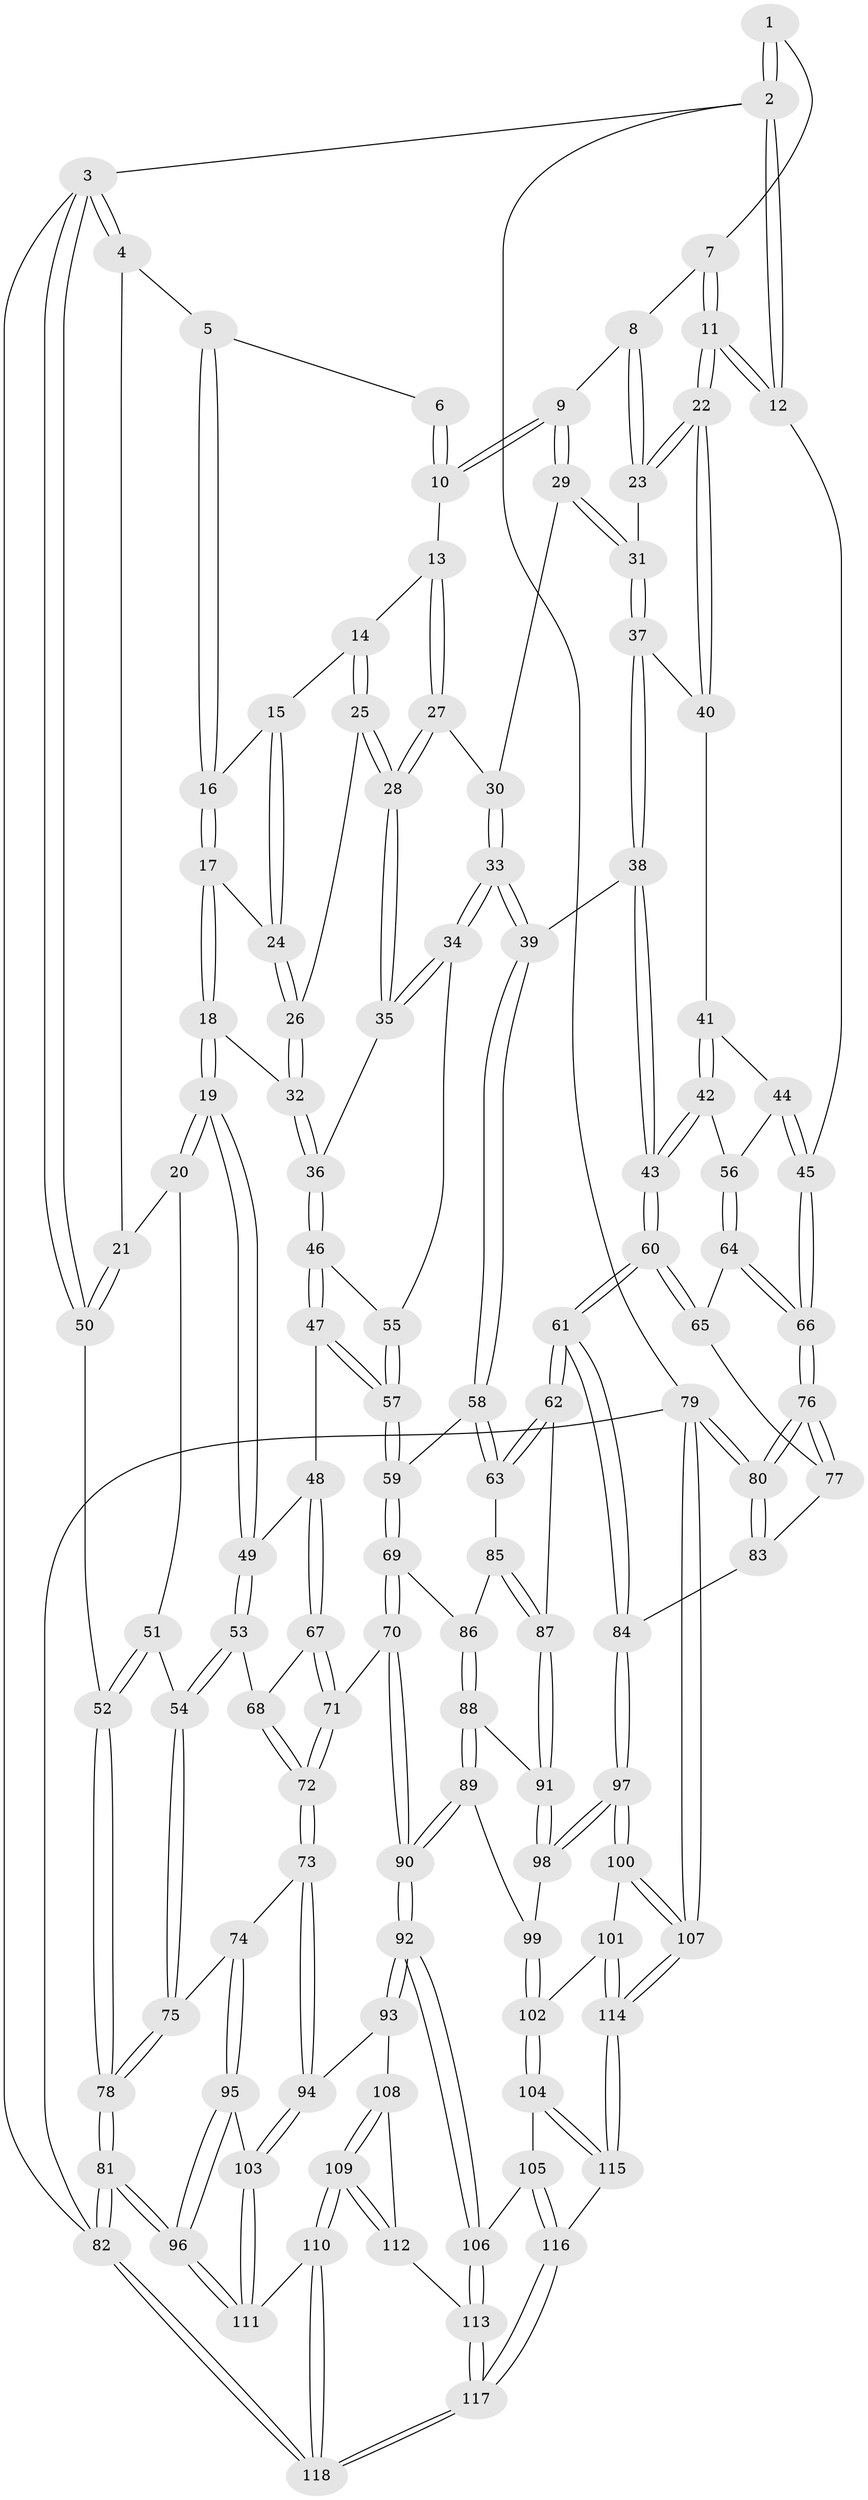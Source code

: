 // Generated by graph-tools (version 1.1) at 2025/17/03/09/25 04:17:01]
// undirected, 118 vertices, 292 edges
graph export_dot {
graph [start="1"]
  node [color=gray90,style=filled];
  1 [pos="+0.8279012418725762+0"];
  2 [pos="+1+0"];
  3 [pos="+0+0"];
  4 [pos="+0.0811364403017992+0"];
  5 [pos="+0.3621526381611291+0"];
  6 [pos="+0.7637879651990199+0"];
  7 [pos="+0.8903366940686315+0.010585828164280959"];
  8 [pos="+0.869575804054594+0.09063570924131478"];
  9 [pos="+0.7869500607697156+0.14180619741947062"];
  10 [pos="+0.7026621261981446+0.049018330517659775"];
  11 [pos="+1+0.212312126290816"];
  12 [pos="+1+0.21749179782243971"];
  13 [pos="+0.6172758633793323+0.10333013284720727"];
  14 [pos="+0.6164343620173008+0.10327753001688318"];
  15 [pos="+0.5168005269244365+0.07721463429149193"];
  16 [pos="+0.4153798387614777+0"];
  17 [pos="+0.3519267850480527+0.19042990446248098"];
  18 [pos="+0.3082178727562742+0.2699391758642826"];
  19 [pos="+0.20540260684115483+0.2878187175918231"];
  20 [pos="+0.16855529109504555+0.2583340845432652"];
  21 [pos="+0.1616743082991243+0.25083893591771256"];
  22 [pos="+1+0.21211148719213352"];
  23 [pos="+0.9597065147293241+0.1689590272014519"];
  24 [pos="+0.5043280143327644+0.18449037124039586"];
  25 [pos="+0.5440859761738019+0.25819821858243797"];
  26 [pos="+0.5176948518305448+0.23296476275717962"];
  27 [pos="+0.6540520896568252+0.19634848387095008"];
  28 [pos="+0.5451352100044032+0.25976360107558577"];
  29 [pos="+0.7814644126077068+0.2292323969242635"];
  30 [pos="+0.7081982274172492+0.23413034558891122"];
  31 [pos="+0.8048385562478674+0.2553708272982272"];
  32 [pos="+0.3108553670428523+0.27134548512181905"];
  33 [pos="+0.5891797541568181+0.375704994718965"];
  34 [pos="+0.5796747426543374+0.36820318828384396"];
  35 [pos="+0.5604520134043142+0.34410234732259226"];
  36 [pos="+0.37168260381333923+0.32552542199177625"];
  37 [pos="+0.8160948034923936+0.2878490118842556"];
  38 [pos="+0.7009579421561806+0.39467311720526577"];
  39 [pos="+0.5937960235405271+0.3841584958135302"];
  40 [pos="+0.8316499803068539+0.3021485295346114"];
  41 [pos="+0.8368898021840105+0.3131006653766526"];
  42 [pos="+0.8244224969415813+0.42811044799811204"];
  43 [pos="+0.7699068661051209+0.4735592184962183"];
  44 [pos="+0.9451179918663197+0.3906912542952697"];
  45 [pos="+1+0.28919748069762063"];
  46 [pos="+0.3937025161176263+0.4001040838457576"];
  47 [pos="+0.35687509577835164+0.47705277608460805"];
  48 [pos="+0.33560827469053084+0.48966624563358513"];
  49 [pos="+0.2012483545626558+0.34235488346497484"];
  50 [pos="+0+0.2723349206601294"];
  51 [pos="+0.013982890640582278+0.40155597132768345"];
  52 [pos="+0+0.3631731645579669"];
  53 [pos="+0.16218156472200454+0.4430203082640692"];
  54 [pos="+0.09527280365770617+0.5039008166801109"];
  55 [pos="+0.43752739824803766+0.4266383032894119"];
  56 [pos="+0.9131177053142967+0.4607102626484747"];
  57 [pos="+0.45761017956177974+0.5045159040465925"];
  58 [pos="+0.5863287568391451+0.437047435320588"];
  59 [pos="+0.4865867177532548+0.5346248431259489"];
  60 [pos="+0.766931495625111+0.5550540717158835"];
  61 [pos="+0.7425279276731357+0.5925419449771023"];
  62 [pos="+0.7409827961082441+0.5922227188022979"];
  63 [pos="+0.6671571879309001+0.5583236545731955"];
  64 [pos="+0.9226110154454458+0.5101253467539537"];
  65 [pos="+0.9118055574681114+0.5236680592036477"];
  66 [pos="+1+0.5342718749208812"];
  67 [pos="+0.32751319443955407+0.5181530866140007"];
  68 [pos="+0.23134941924677943+0.5193591692900491"];
  69 [pos="+0.48489408699746567+0.5462416964270926"];
  70 [pos="+0.38111871993378504+0.5978389164610862"];
  71 [pos="+0.34616432488579+0.5896525620415545"];
  72 [pos="+0.23284742316738374+0.6732799199383038"];
  73 [pos="+0.22987904817522492+0.6773931035847701"];
  74 [pos="+0.14434246074713022+0.6301770571088126"];
  75 [pos="+0.06812696697355698+0.5494944608593717"];
  76 [pos="+1+0.6968179884985383"];
  77 [pos="+0.9197551448345799+0.5718753009426936"];
  78 [pos="+0+0.6195282450915562"];
  79 [pos="+1+1"];
  80 [pos="+1+0.8107524802397894"];
  81 [pos="+0+0.8950272473406411"];
  82 [pos="+0+1"];
  83 [pos="+0.9016126379247101+0.7132280589080651"];
  84 [pos="+0.7957074132160203+0.7240306850325877"];
  85 [pos="+0.5712233090307619+0.6021155372866779"];
  86 [pos="+0.5193187336518663+0.5971109811395701"];
  87 [pos="+0.6070150283783794+0.6726911337125067"];
  88 [pos="+0.5089811671792206+0.6485091461873423"];
  89 [pos="+0.47887749056800333+0.7282161191876292"];
  90 [pos="+0.4474764651487294+0.7531400190208035"];
  91 [pos="+0.6049155142941922+0.6793826090274594"];
  92 [pos="+0.4265888677808792+0.7945739915786514"];
  93 [pos="+0.24692475820332657+0.7693015277771602"];
  94 [pos="+0.24387209356450779+0.7678182711144816"];
  95 [pos="+0+0.8255092854890342"];
  96 [pos="+0+0.8822100275510292"];
  97 [pos="+0.7728071708001152+0.7607748349304182"];
  98 [pos="+0.6022418088356465+0.7146342596813318"];
  99 [pos="+0.5863014673399018+0.725825189021773"];
  100 [pos="+0.7615881173828982+0.8026826127407056"];
  101 [pos="+0.6529255040843798+0.8688804784225163"];
  102 [pos="+0.6129607670634021+0.8676431332461157"];
  103 [pos="+0.2157160857337755+0.7863945400096162"];
  104 [pos="+0.5802752767391398+0.8768143458834091"];
  105 [pos="+0.5126296047515126+0.8833596838784515"];
  106 [pos="+0.432991124803069+0.8076573004705929"];
  107 [pos="+1+1"];
  108 [pos="+0.2645253699910429+0.8331418226011458"];
  109 [pos="+0.23053049730705802+0.9762141026846731"];
  110 [pos="+0.20995339870978388+1"];
  111 [pos="+0.1769012794506516+0.9437230645733726"];
  112 [pos="+0.28782722265919103+0.9044877760824006"];
  113 [pos="+0.3463005326672364+0.9538728418731125"];
  114 [pos="+0.7538753443899063+1"];
  115 [pos="+0.6591256170761793+1"];
  116 [pos="+0.4416431649070118+1"];
  117 [pos="+0.35852244841048053+1"];
  118 [pos="+0.26792706077441586+1"];
  1 -- 2;
  1 -- 2;
  1 -- 7;
  2 -- 3;
  2 -- 12;
  2 -- 12;
  2 -- 79;
  3 -- 4;
  3 -- 4;
  3 -- 50;
  3 -- 50;
  3 -- 82;
  4 -- 5;
  4 -- 21;
  5 -- 6;
  5 -- 16;
  5 -- 16;
  6 -- 10;
  6 -- 10;
  7 -- 8;
  7 -- 11;
  7 -- 11;
  8 -- 9;
  8 -- 23;
  8 -- 23;
  9 -- 10;
  9 -- 10;
  9 -- 29;
  9 -- 29;
  10 -- 13;
  11 -- 12;
  11 -- 12;
  11 -- 22;
  11 -- 22;
  12 -- 45;
  13 -- 14;
  13 -- 27;
  13 -- 27;
  14 -- 15;
  14 -- 25;
  14 -- 25;
  15 -- 16;
  15 -- 24;
  15 -- 24;
  16 -- 17;
  16 -- 17;
  17 -- 18;
  17 -- 18;
  17 -- 24;
  18 -- 19;
  18 -- 19;
  18 -- 32;
  19 -- 20;
  19 -- 20;
  19 -- 49;
  19 -- 49;
  20 -- 21;
  20 -- 51;
  21 -- 50;
  21 -- 50;
  22 -- 23;
  22 -- 23;
  22 -- 40;
  22 -- 40;
  23 -- 31;
  24 -- 26;
  24 -- 26;
  25 -- 26;
  25 -- 28;
  25 -- 28;
  26 -- 32;
  26 -- 32;
  27 -- 28;
  27 -- 28;
  27 -- 30;
  28 -- 35;
  28 -- 35;
  29 -- 30;
  29 -- 31;
  29 -- 31;
  30 -- 33;
  30 -- 33;
  31 -- 37;
  31 -- 37;
  32 -- 36;
  32 -- 36;
  33 -- 34;
  33 -- 34;
  33 -- 39;
  33 -- 39;
  34 -- 35;
  34 -- 35;
  34 -- 55;
  35 -- 36;
  36 -- 46;
  36 -- 46;
  37 -- 38;
  37 -- 38;
  37 -- 40;
  38 -- 39;
  38 -- 43;
  38 -- 43;
  39 -- 58;
  39 -- 58;
  40 -- 41;
  41 -- 42;
  41 -- 42;
  41 -- 44;
  42 -- 43;
  42 -- 43;
  42 -- 56;
  43 -- 60;
  43 -- 60;
  44 -- 45;
  44 -- 45;
  44 -- 56;
  45 -- 66;
  45 -- 66;
  46 -- 47;
  46 -- 47;
  46 -- 55;
  47 -- 48;
  47 -- 57;
  47 -- 57;
  48 -- 49;
  48 -- 67;
  48 -- 67;
  49 -- 53;
  49 -- 53;
  50 -- 52;
  51 -- 52;
  51 -- 52;
  51 -- 54;
  52 -- 78;
  52 -- 78;
  53 -- 54;
  53 -- 54;
  53 -- 68;
  54 -- 75;
  54 -- 75;
  55 -- 57;
  55 -- 57;
  56 -- 64;
  56 -- 64;
  57 -- 59;
  57 -- 59;
  58 -- 59;
  58 -- 63;
  58 -- 63;
  59 -- 69;
  59 -- 69;
  60 -- 61;
  60 -- 61;
  60 -- 65;
  60 -- 65;
  61 -- 62;
  61 -- 62;
  61 -- 84;
  61 -- 84;
  62 -- 63;
  62 -- 63;
  62 -- 87;
  63 -- 85;
  64 -- 65;
  64 -- 66;
  64 -- 66;
  65 -- 77;
  66 -- 76;
  66 -- 76;
  67 -- 68;
  67 -- 71;
  67 -- 71;
  68 -- 72;
  68 -- 72;
  69 -- 70;
  69 -- 70;
  69 -- 86;
  70 -- 71;
  70 -- 90;
  70 -- 90;
  71 -- 72;
  71 -- 72;
  72 -- 73;
  72 -- 73;
  73 -- 74;
  73 -- 94;
  73 -- 94;
  74 -- 75;
  74 -- 95;
  74 -- 95;
  75 -- 78;
  75 -- 78;
  76 -- 77;
  76 -- 77;
  76 -- 80;
  76 -- 80;
  77 -- 83;
  78 -- 81;
  78 -- 81;
  79 -- 80;
  79 -- 80;
  79 -- 107;
  79 -- 107;
  79 -- 82;
  80 -- 83;
  80 -- 83;
  81 -- 82;
  81 -- 82;
  81 -- 96;
  81 -- 96;
  82 -- 118;
  82 -- 118;
  83 -- 84;
  84 -- 97;
  84 -- 97;
  85 -- 86;
  85 -- 87;
  85 -- 87;
  86 -- 88;
  86 -- 88;
  87 -- 91;
  87 -- 91;
  88 -- 89;
  88 -- 89;
  88 -- 91;
  89 -- 90;
  89 -- 90;
  89 -- 99;
  90 -- 92;
  90 -- 92;
  91 -- 98;
  91 -- 98;
  92 -- 93;
  92 -- 93;
  92 -- 106;
  92 -- 106;
  93 -- 94;
  93 -- 108;
  94 -- 103;
  94 -- 103;
  95 -- 96;
  95 -- 96;
  95 -- 103;
  96 -- 111;
  96 -- 111;
  97 -- 98;
  97 -- 98;
  97 -- 100;
  97 -- 100;
  98 -- 99;
  99 -- 102;
  99 -- 102;
  100 -- 101;
  100 -- 107;
  100 -- 107;
  101 -- 102;
  101 -- 114;
  101 -- 114;
  102 -- 104;
  102 -- 104;
  103 -- 111;
  103 -- 111;
  104 -- 105;
  104 -- 115;
  104 -- 115;
  105 -- 106;
  105 -- 116;
  105 -- 116;
  106 -- 113;
  106 -- 113;
  107 -- 114;
  107 -- 114;
  108 -- 109;
  108 -- 109;
  108 -- 112;
  109 -- 110;
  109 -- 110;
  109 -- 112;
  109 -- 112;
  110 -- 111;
  110 -- 118;
  110 -- 118;
  112 -- 113;
  113 -- 117;
  113 -- 117;
  114 -- 115;
  114 -- 115;
  115 -- 116;
  116 -- 117;
  116 -- 117;
  117 -- 118;
  117 -- 118;
}
